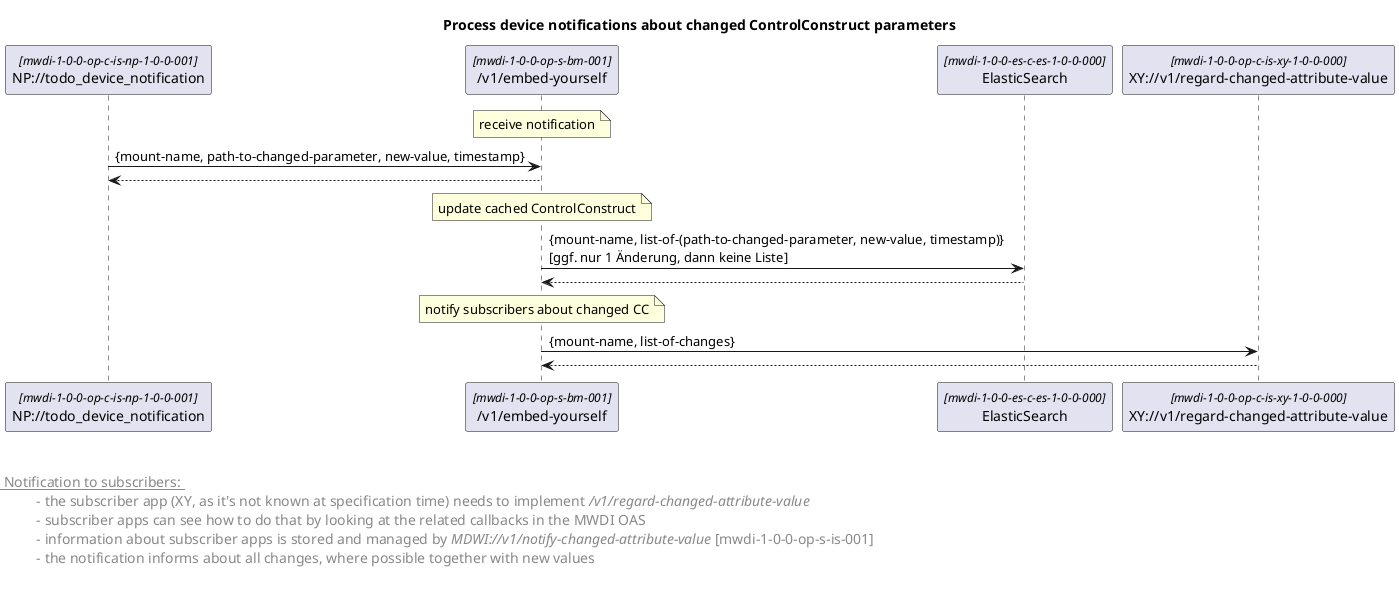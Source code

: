@startuml
skinparam responseMessageBelowArrow true
skinparam guillemet [ ]
skinparam participant {
  StereotypeFontSize 12  
}

title Process device notifications about changed ControlConstruct parameters

'participants
participant "NP://todo_device_notification" as npDevChangeNotif <<mwdi-1-0-0-op-c-is-np-1-0-0-001>>
participant "/v1/embed-yourself" as mwdi <<mwdi-1-0-0-op-s-bm-001>>
participant "ElasticSearch" as es <<mwdi-1-0-0-es-c-es-1-0-0-000>>
participant "XY://v1/regard-changed-attribute-value" as notification <<mwdi-1-0-0-op-c-is-xy-1-0-0-000>>

note over mwdi: receive notification
npDevChangeNotif -> mwdi: {mount-name, path-to-changed-parameter, new-value, timestamp}
mwdi --> npDevChangeNotif

note over mwdi: update cached ControlConstruct
mwdi -> es: {mount-name, list-of-(path-to-changed-parameter, new-value, timestamp)} \n[ggf. nur 1 Änderung, dann keine Liste]
es --> mwdi

note over mwdi: notify subscribers about changed CC
mwdi -> notification: {mount-name, list-of-changes}
notification --> mwdi



left footer 


<u> Notification to subscribers: </u>
\t  - the subscriber app (XY, as it's not known at specification time) needs to implement <i>/v1/regard-changed-attribute-value</i>
\t  - subscriber apps can see how to do that by looking at the related callbacks in the MWDI OAS 
\t  - information about subscriber apps is stored and managed by <i>MDWI://v1/notify-changed-attribute-value</i> [mwdi-1-0-0-op-s-is-001]
\t  - the notification informs about all changes, where possible together with new values

end footer

<style>
footer {
  HorizontalAlignment left
  FontSize 14
}
</style>

@enduml